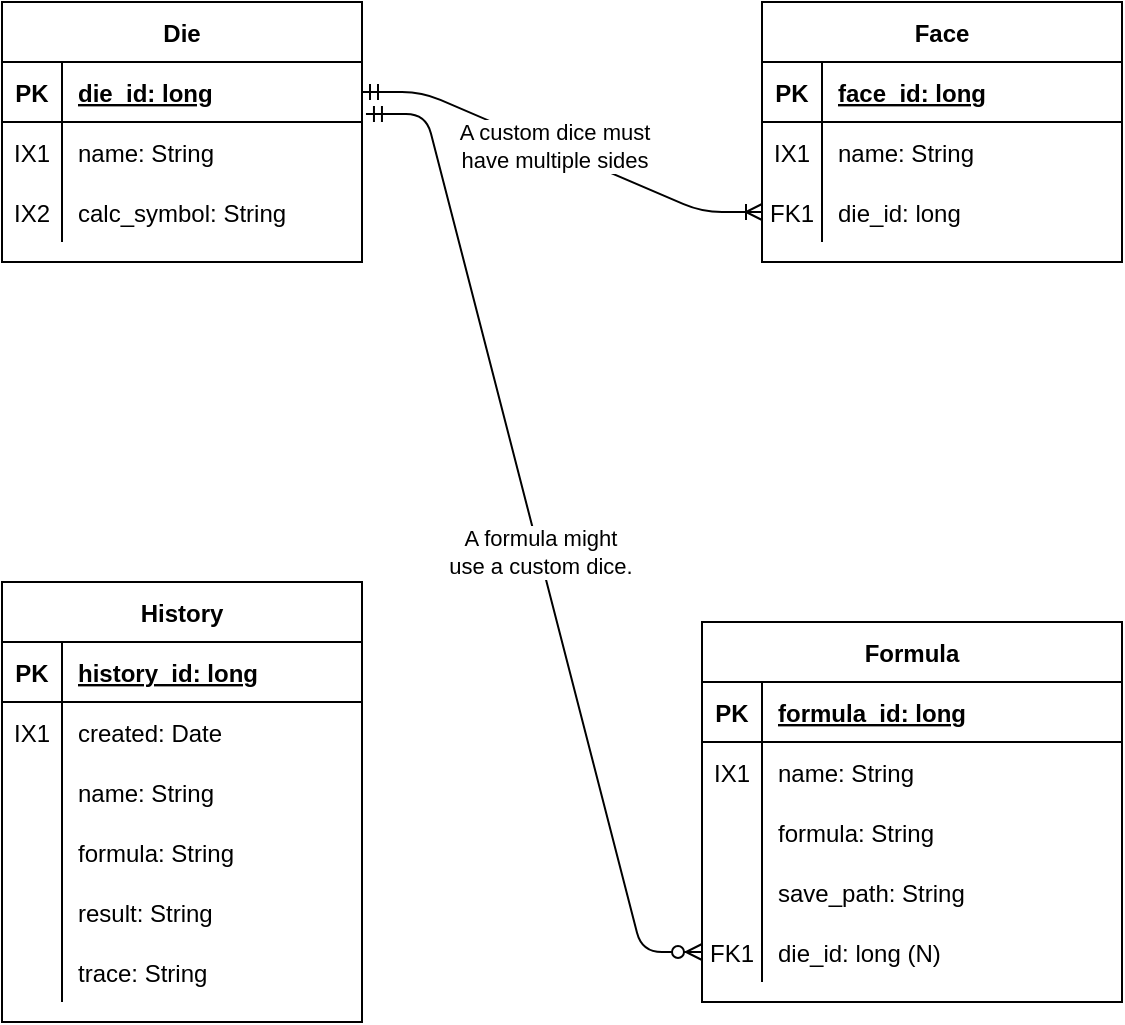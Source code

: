 <mxfile version="14.5.8" type="device"><diagram id="hOvx34boDyEWQslxXcCn" name="Page-1"><mxGraphModel dx="1422" dy="831" grid="1" gridSize="10" guides="1" tooltips="1" connect="1" arrows="1" fold="1" page="1" pageScale="1" pageWidth="850" pageHeight="1100" math="0" shadow="0"><root><mxCell id="0"/><mxCell id="1" parent="0"/><mxCell id="4vjJWoPoaFubTc5RvEZs-1" value="Die" style="shape=table;startSize=30;container=1;collapsible=1;childLayout=tableLayout;fixedRows=1;rowLines=0;fontStyle=1;align=center;resizeLast=1;" parent="1" vertex="1"><mxGeometry x="160" y="90" width="180" height="130" as="geometry"/></mxCell><mxCell id="4vjJWoPoaFubTc5RvEZs-2" value="" style="shape=partialRectangle;collapsible=0;dropTarget=0;pointerEvents=0;fillColor=none;top=0;left=0;bottom=1;right=0;points=[[0,0.5],[1,0.5]];portConstraint=eastwest;" parent="4vjJWoPoaFubTc5RvEZs-1" vertex="1"><mxGeometry y="30" width="180" height="30" as="geometry"/></mxCell><mxCell id="4vjJWoPoaFubTc5RvEZs-3" value="PK" style="shape=partialRectangle;connectable=0;fillColor=none;top=0;left=0;bottom=0;right=0;fontStyle=1;overflow=hidden;" parent="4vjJWoPoaFubTc5RvEZs-2" vertex="1"><mxGeometry width="30" height="30" as="geometry"/></mxCell><mxCell id="4vjJWoPoaFubTc5RvEZs-4" value="die_id: long" style="shape=partialRectangle;connectable=0;fillColor=none;top=0;left=0;bottom=0;right=0;align=left;spacingLeft=6;fontStyle=5;overflow=hidden;" parent="4vjJWoPoaFubTc5RvEZs-2" vertex="1"><mxGeometry x="30" width="150" height="30" as="geometry"/></mxCell><mxCell id="4vjJWoPoaFubTc5RvEZs-5" value="" style="shape=partialRectangle;collapsible=0;dropTarget=0;pointerEvents=0;fillColor=none;top=0;left=0;bottom=0;right=0;points=[[0,0.5],[1,0.5]];portConstraint=eastwest;" parent="4vjJWoPoaFubTc5RvEZs-1" vertex="1"><mxGeometry y="60" width="180" height="30" as="geometry"/></mxCell><mxCell id="4vjJWoPoaFubTc5RvEZs-6" value="IX1" style="shape=partialRectangle;connectable=0;fillColor=none;top=0;left=0;bottom=0;right=0;editable=1;overflow=hidden;" parent="4vjJWoPoaFubTc5RvEZs-5" vertex="1"><mxGeometry width="30" height="30" as="geometry"/></mxCell><mxCell id="4vjJWoPoaFubTc5RvEZs-7" value="name: String" style="shape=partialRectangle;connectable=0;fillColor=none;top=0;left=0;bottom=0;right=0;align=left;spacingLeft=6;overflow=hidden;" parent="4vjJWoPoaFubTc5RvEZs-5" vertex="1"><mxGeometry x="30" width="150" height="30" as="geometry"/></mxCell><mxCell id="4vjJWoPoaFubTc5RvEZs-8" value="" style="shape=partialRectangle;collapsible=0;dropTarget=0;pointerEvents=0;fillColor=none;top=0;left=0;bottom=0;right=0;points=[[0,0.5],[1,0.5]];portConstraint=eastwest;" parent="4vjJWoPoaFubTc5RvEZs-1" vertex="1"><mxGeometry y="90" width="180" height="30" as="geometry"/></mxCell><mxCell id="4vjJWoPoaFubTc5RvEZs-9" value="IX2" style="shape=partialRectangle;connectable=0;fillColor=none;top=0;left=0;bottom=0;right=0;editable=1;overflow=hidden;" parent="4vjJWoPoaFubTc5RvEZs-8" vertex="1"><mxGeometry width="30" height="30" as="geometry"/></mxCell><mxCell id="4vjJWoPoaFubTc5RvEZs-10" value="calc_symbol: String" style="shape=partialRectangle;connectable=0;fillColor=none;top=0;left=0;bottom=0;right=0;align=left;spacingLeft=6;overflow=hidden;" parent="4vjJWoPoaFubTc5RvEZs-8" vertex="1"><mxGeometry x="30" width="150" height="30" as="geometry"/></mxCell><mxCell id="4vjJWoPoaFubTc5RvEZs-14" value="Formula" style="shape=table;startSize=30;container=1;collapsible=1;childLayout=tableLayout;fixedRows=1;rowLines=0;fontStyle=1;align=center;resizeLast=1;" parent="1" vertex="1"><mxGeometry x="510" y="400" width="210" height="190" as="geometry"/></mxCell><mxCell id="4vjJWoPoaFubTc5RvEZs-15" value="" style="shape=partialRectangle;collapsible=0;dropTarget=0;pointerEvents=0;fillColor=none;top=0;left=0;bottom=1;right=0;points=[[0,0.5],[1,0.5]];portConstraint=eastwest;" parent="4vjJWoPoaFubTc5RvEZs-14" vertex="1"><mxGeometry y="30" width="210" height="30" as="geometry"/></mxCell><mxCell id="4vjJWoPoaFubTc5RvEZs-16" value="PK" style="shape=partialRectangle;connectable=0;fillColor=none;top=0;left=0;bottom=0;right=0;fontStyle=1;overflow=hidden;" parent="4vjJWoPoaFubTc5RvEZs-15" vertex="1"><mxGeometry width="30" height="30" as="geometry"/></mxCell><mxCell id="4vjJWoPoaFubTc5RvEZs-17" value="formula_id: long" style="shape=partialRectangle;connectable=0;fillColor=none;top=0;left=0;bottom=0;right=0;align=left;spacingLeft=6;fontStyle=5;overflow=hidden;" parent="4vjJWoPoaFubTc5RvEZs-15" vertex="1"><mxGeometry x="30" width="180" height="30" as="geometry"/></mxCell><mxCell id="4vjJWoPoaFubTc5RvEZs-24" value="" style="shape=partialRectangle;collapsible=0;dropTarget=0;pointerEvents=0;fillColor=none;top=0;left=0;bottom=0;right=0;points=[[0,0.5],[1,0.5]];portConstraint=eastwest;" parent="4vjJWoPoaFubTc5RvEZs-14" vertex="1"><mxGeometry y="60" width="210" height="30" as="geometry"/></mxCell><mxCell id="4vjJWoPoaFubTc5RvEZs-25" value="IX1" style="shape=partialRectangle;connectable=0;fillColor=none;top=0;left=0;bottom=0;right=0;editable=1;overflow=hidden;" parent="4vjJWoPoaFubTc5RvEZs-24" vertex="1"><mxGeometry width="30" height="30" as="geometry"/></mxCell><mxCell id="4vjJWoPoaFubTc5RvEZs-26" value="name: String" style="shape=partialRectangle;connectable=0;fillColor=none;top=0;left=0;bottom=0;right=0;align=left;spacingLeft=6;overflow=hidden;" parent="4vjJWoPoaFubTc5RvEZs-24" vertex="1"><mxGeometry x="30" width="180" height="30" as="geometry"/></mxCell><mxCell id="4vjJWoPoaFubTc5RvEZs-57" value="" style="shape=partialRectangle;collapsible=0;dropTarget=0;pointerEvents=0;fillColor=none;top=0;left=0;bottom=0;right=0;points=[[0,0.5],[1,0.5]];portConstraint=eastwest;" parent="4vjJWoPoaFubTc5RvEZs-14" vertex="1"><mxGeometry y="90" width="210" height="30" as="geometry"/></mxCell><mxCell id="4vjJWoPoaFubTc5RvEZs-58" value="" style="shape=partialRectangle;connectable=0;fillColor=none;top=0;left=0;bottom=0;right=0;editable=1;overflow=hidden;" parent="4vjJWoPoaFubTc5RvEZs-57" vertex="1"><mxGeometry width="30" height="30" as="geometry"/></mxCell><mxCell id="4vjJWoPoaFubTc5RvEZs-59" value="formula: String" style="shape=partialRectangle;connectable=0;fillColor=none;top=0;left=0;bottom=0;right=0;align=left;spacingLeft=6;overflow=hidden;" parent="4vjJWoPoaFubTc5RvEZs-57" vertex="1"><mxGeometry x="30" width="180" height="30" as="geometry"/></mxCell><mxCell id="4vjJWoPoaFubTc5RvEZs-21" value="" style="shape=partialRectangle;collapsible=0;dropTarget=0;pointerEvents=0;fillColor=none;top=0;left=0;bottom=0;right=0;points=[[0,0.5],[1,0.5]];portConstraint=eastwest;" parent="4vjJWoPoaFubTc5RvEZs-14" vertex="1"><mxGeometry y="120" width="210" height="30" as="geometry"/></mxCell><mxCell id="4vjJWoPoaFubTc5RvEZs-22" value="" style="shape=partialRectangle;connectable=0;fillColor=none;top=0;left=0;bottom=0;right=0;editable=1;overflow=hidden;" parent="4vjJWoPoaFubTc5RvEZs-21" vertex="1"><mxGeometry width="30" height="30" as="geometry"/></mxCell><mxCell id="4vjJWoPoaFubTc5RvEZs-23" value="save_path: String" style="shape=partialRectangle;connectable=0;fillColor=none;top=0;left=0;bottom=0;right=0;align=left;spacingLeft=6;overflow=hidden;" parent="4vjJWoPoaFubTc5RvEZs-21" vertex="1"><mxGeometry x="30" width="180" height="30" as="geometry"/></mxCell><mxCell id="4vjJWoPoaFubTc5RvEZs-18" value="" style="shape=partialRectangle;collapsible=0;dropTarget=0;pointerEvents=0;fillColor=none;top=0;left=0;bottom=0;right=0;points=[[0,0.5],[1,0.5]];portConstraint=eastwest;" parent="4vjJWoPoaFubTc5RvEZs-14" vertex="1"><mxGeometry y="150" width="210" height="30" as="geometry"/></mxCell><mxCell id="4vjJWoPoaFubTc5RvEZs-19" value="FK1" style="shape=partialRectangle;connectable=0;fillColor=none;top=0;left=0;bottom=0;right=0;editable=1;overflow=hidden;" parent="4vjJWoPoaFubTc5RvEZs-18" vertex="1"><mxGeometry width="30" height="30" as="geometry"/></mxCell><mxCell id="4vjJWoPoaFubTc5RvEZs-20" value="die_id: long (N)" style="shape=partialRectangle;connectable=0;fillColor=none;top=0;left=0;bottom=0;right=0;align=left;spacingLeft=6;overflow=hidden;" parent="4vjJWoPoaFubTc5RvEZs-18" vertex="1"><mxGeometry x="30" width="180" height="30" as="geometry"/></mxCell><mxCell id="4vjJWoPoaFubTc5RvEZs-27" value="Face" style="shape=table;startSize=30;container=1;collapsible=1;childLayout=tableLayout;fixedRows=1;rowLines=0;fontStyle=1;align=center;resizeLast=1;" parent="1" vertex="1"><mxGeometry x="540" y="90" width="180" height="130" as="geometry"/></mxCell><mxCell id="4vjJWoPoaFubTc5RvEZs-28" value="" style="shape=partialRectangle;collapsible=0;dropTarget=0;pointerEvents=0;fillColor=none;top=0;left=0;bottom=1;right=0;points=[[0,0.5],[1,0.5]];portConstraint=eastwest;" parent="4vjJWoPoaFubTc5RvEZs-27" vertex="1"><mxGeometry y="30" width="180" height="30" as="geometry"/></mxCell><mxCell id="4vjJWoPoaFubTc5RvEZs-29" value="PK" style="shape=partialRectangle;connectable=0;fillColor=none;top=0;left=0;bottom=0;right=0;fontStyle=1;overflow=hidden;" parent="4vjJWoPoaFubTc5RvEZs-28" vertex="1"><mxGeometry width="30" height="30" as="geometry"/></mxCell><mxCell id="4vjJWoPoaFubTc5RvEZs-30" value="face_id: long" style="shape=partialRectangle;connectable=0;fillColor=none;top=0;left=0;bottom=0;right=0;align=left;spacingLeft=6;fontStyle=5;overflow=hidden;" parent="4vjJWoPoaFubTc5RvEZs-28" vertex="1"><mxGeometry x="30" width="150" height="30" as="geometry"/></mxCell><mxCell id="4vjJWoPoaFubTc5RvEZs-34" value="" style="shape=partialRectangle;collapsible=0;dropTarget=0;pointerEvents=0;fillColor=none;top=0;left=0;bottom=0;right=0;points=[[0,0.5],[1,0.5]];portConstraint=eastwest;" parent="4vjJWoPoaFubTc5RvEZs-27" vertex="1"><mxGeometry y="60" width="180" height="30" as="geometry"/></mxCell><mxCell id="4vjJWoPoaFubTc5RvEZs-35" value="IX1" style="shape=partialRectangle;connectable=0;fillColor=none;top=0;left=0;bottom=0;right=0;editable=1;overflow=hidden;" parent="4vjJWoPoaFubTc5RvEZs-34" vertex="1"><mxGeometry width="30" height="30" as="geometry"/></mxCell><mxCell id="4vjJWoPoaFubTc5RvEZs-36" value="name: String" style="shape=partialRectangle;connectable=0;fillColor=none;top=0;left=0;bottom=0;right=0;align=left;spacingLeft=6;overflow=hidden;" parent="4vjJWoPoaFubTc5RvEZs-34" vertex="1"><mxGeometry x="30" width="150" height="30" as="geometry"/></mxCell><mxCell id="4vjJWoPoaFubTc5RvEZs-31" value="" style="shape=partialRectangle;collapsible=0;dropTarget=0;pointerEvents=0;fillColor=none;top=0;left=0;bottom=0;right=0;points=[[0,0.5],[1,0.5]];portConstraint=eastwest;" parent="4vjJWoPoaFubTc5RvEZs-27" vertex="1"><mxGeometry y="90" width="180" height="30" as="geometry"/></mxCell><mxCell id="4vjJWoPoaFubTc5RvEZs-32" value="FK1" style="shape=partialRectangle;connectable=0;fillColor=none;top=0;left=0;bottom=0;right=0;editable=1;overflow=hidden;" parent="4vjJWoPoaFubTc5RvEZs-31" vertex="1"><mxGeometry width="30" height="30" as="geometry"/></mxCell><mxCell id="4vjJWoPoaFubTc5RvEZs-33" value="die_id: long" style="shape=partialRectangle;connectable=0;fillColor=none;top=0;left=0;bottom=0;right=0;align=left;spacingLeft=6;overflow=hidden;" parent="4vjJWoPoaFubTc5RvEZs-31" vertex="1"><mxGeometry x="30" width="150" height="30" as="geometry"/></mxCell><mxCell id="4vjJWoPoaFubTc5RvEZs-40" value="" style="edgeStyle=entityRelationEdgeStyle;fontSize=12;html=1;endArrow=ERoneToMany;startArrow=ERmandOne;exitX=1;exitY=0.5;exitDx=0;exitDy=0;entryX=0;entryY=0.5;entryDx=0;entryDy=0;" parent="1" source="4vjJWoPoaFubTc5RvEZs-2" target="4vjJWoPoaFubTc5RvEZs-31" edge="1"><mxGeometry width="100" height="100" relative="1" as="geometry"><mxPoint x="360" y="410" as="sourcePoint"/><mxPoint x="460" y="310" as="targetPoint"/></mxGeometry></mxCell><mxCell id="4vjJWoPoaFubTc5RvEZs-41" value="&lt;div&gt;A custom dice must&lt;/div&gt;&lt;div&gt;have multiple sides&lt;br&gt;&lt;/div&gt;" style="edgeLabel;html=1;align=center;verticalAlign=middle;resizable=0;points=[];" parent="4vjJWoPoaFubTc5RvEZs-40" vertex="1" connectable="0"><mxGeometry x="-0.05" y="1" relative="1" as="geometry"><mxPoint as="offset"/></mxGeometry></mxCell><mxCell id="4vjJWoPoaFubTc5RvEZs-60" value="History" style="shape=table;startSize=30;container=1;collapsible=1;childLayout=tableLayout;fixedRows=1;rowLines=0;fontStyle=1;align=center;resizeLast=1;" parent="1" vertex="1"><mxGeometry x="160" y="380" width="180" height="220" as="geometry"/></mxCell><mxCell id="4vjJWoPoaFubTc5RvEZs-61" value="" style="shape=partialRectangle;collapsible=0;dropTarget=0;pointerEvents=0;fillColor=none;top=0;left=0;bottom=1;right=0;points=[[0,0.5],[1,0.5]];portConstraint=eastwest;" parent="4vjJWoPoaFubTc5RvEZs-60" vertex="1"><mxGeometry y="30" width="180" height="30" as="geometry"/></mxCell><mxCell id="4vjJWoPoaFubTc5RvEZs-62" value="PK" style="shape=partialRectangle;connectable=0;fillColor=none;top=0;left=0;bottom=0;right=0;fontStyle=1;overflow=hidden;" parent="4vjJWoPoaFubTc5RvEZs-61" vertex="1"><mxGeometry width="30" height="30" as="geometry"/></mxCell><mxCell id="4vjJWoPoaFubTc5RvEZs-63" value="history_id: long" style="shape=partialRectangle;connectable=0;fillColor=none;top=0;left=0;bottom=0;right=0;align=left;spacingLeft=6;fontStyle=5;overflow=hidden;" parent="4vjJWoPoaFubTc5RvEZs-61" vertex="1"><mxGeometry x="30" width="150" height="30" as="geometry"/></mxCell><mxCell id="4vjJWoPoaFubTc5RvEZs-64" value="" style="shape=partialRectangle;collapsible=0;dropTarget=0;pointerEvents=0;fillColor=none;top=0;left=0;bottom=0;right=0;points=[[0,0.5],[1,0.5]];portConstraint=eastwest;" parent="4vjJWoPoaFubTc5RvEZs-60" vertex="1"><mxGeometry y="60" width="180" height="30" as="geometry"/></mxCell><mxCell id="4vjJWoPoaFubTc5RvEZs-65" value="IX1" style="shape=partialRectangle;connectable=0;fillColor=none;top=0;left=0;bottom=0;right=0;editable=1;overflow=hidden;" parent="4vjJWoPoaFubTc5RvEZs-64" vertex="1"><mxGeometry width="30" height="30" as="geometry"/></mxCell><mxCell id="4vjJWoPoaFubTc5RvEZs-66" value="created: Date" style="shape=partialRectangle;connectable=0;fillColor=none;top=0;left=0;bottom=0;right=0;align=left;spacingLeft=6;overflow=hidden;" parent="4vjJWoPoaFubTc5RvEZs-64" vertex="1"><mxGeometry x="30" width="150" height="30" as="geometry"/></mxCell><mxCell id="4vjJWoPoaFubTc5RvEZs-67" value="" style="shape=partialRectangle;collapsible=0;dropTarget=0;pointerEvents=0;fillColor=none;top=0;left=0;bottom=0;right=0;points=[[0,0.5],[1,0.5]];portConstraint=eastwest;" parent="4vjJWoPoaFubTc5RvEZs-60" vertex="1"><mxGeometry y="90" width="180" height="30" as="geometry"/></mxCell><mxCell id="4vjJWoPoaFubTc5RvEZs-68" value="" style="shape=partialRectangle;connectable=0;fillColor=none;top=0;left=0;bottom=0;right=0;editable=1;overflow=hidden;" parent="4vjJWoPoaFubTc5RvEZs-67" vertex="1"><mxGeometry width="30" height="30" as="geometry"/></mxCell><mxCell id="4vjJWoPoaFubTc5RvEZs-69" value="name: String" style="shape=partialRectangle;connectable=0;fillColor=none;top=0;left=0;bottom=0;right=0;align=left;spacingLeft=6;overflow=hidden;" parent="4vjJWoPoaFubTc5RvEZs-67" vertex="1"><mxGeometry x="30" width="150" height="30" as="geometry"/></mxCell><mxCell id="4vjJWoPoaFubTc5RvEZs-70" value="" style="shape=partialRectangle;collapsible=0;dropTarget=0;pointerEvents=0;fillColor=none;top=0;left=0;bottom=0;right=0;points=[[0,0.5],[1,0.5]];portConstraint=eastwest;" parent="4vjJWoPoaFubTc5RvEZs-60" vertex="1"><mxGeometry y="120" width="180" height="30" as="geometry"/></mxCell><mxCell id="4vjJWoPoaFubTc5RvEZs-71" value="" style="shape=partialRectangle;connectable=0;fillColor=none;top=0;left=0;bottom=0;right=0;editable=1;overflow=hidden;" parent="4vjJWoPoaFubTc5RvEZs-70" vertex="1"><mxGeometry width="30" height="30" as="geometry"/></mxCell><mxCell id="4vjJWoPoaFubTc5RvEZs-72" value="formula: String" style="shape=partialRectangle;connectable=0;fillColor=none;top=0;left=0;bottom=0;right=0;align=left;spacingLeft=6;overflow=hidden;" parent="4vjJWoPoaFubTc5RvEZs-70" vertex="1"><mxGeometry x="30" width="150" height="30" as="geometry"/></mxCell><mxCell id="4vjJWoPoaFubTc5RvEZs-73" value="" style="shape=partialRectangle;collapsible=0;dropTarget=0;pointerEvents=0;fillColor=none;top=0;left=0;bottom=0;right=0;points=[[0,0.5],[1,0.5]];portConstraint=eastwest;" parent="4vjJWoPoaFubTc5RvEZs-60" vertex="1"><mxGeometry y="150" width="180" height="30" as="geometry"/></mxCell><mxCell id="4vjJWoPoaFubTc5RvEZs-74" value="" style="shape=partialRectangle;connectable=0;fillColor=none;top=0;left=0;bottom=0;right=0;editable=1;overflow=hidden;" parent="4vjJWoPoaFubTc5RvEZs-73" vertex="1"><mxGeometry width="30" height="30" as="geometry"/></mxCell><mxCell id="4vjJWoPoaFubTc5RvEZs-75" value="result: String" style="shape=partialRectangle;connectable=0;fillColor=none;top=0;left=0;bottom=0;right=0;align=left;spacingLeft=6;overflow=hidden;" parent="4vjJWoPoaFubTc5RvEZs-73" vertex="1"><mxGeometry x="30" width="150" height="30" as="geometry"/></mxCell><mxCell id="UKbeODLwjbarY7NFdiHQ-1" value="" style="shape=partialRectangle;collapsible=0;dropTarget=0;pointerEvents=0;fillColor=none;top=0;left=0;bottom=0;right=0;points=[[0,0.5],[1,0.5]];portConstraint=eastwest;" vertex="1" parent="4vjJWoPoaFubTc5RvEZs-60"><mxGeometry y="180" width="180" height="30" as="geometry"/></mxCell><mxCell id="UKbeODLwjbarY7NFdiHQ-2" value="" style="shape=partialRectangle;connectable=0;fillColor=none;top=0;left=0;bottom=0;right=0;editable=1;overflow=hidden;" vertex="1" parent="UKbeODLwjbarY7NFdiHQ-1"><mxGeometry width="30" height="30" as="geometry"/></mxCell><mxCell id="UKbeODLwjbarY7NFdiHQ-3" value="trace: String" style="shape=partialRectangle;connectable=0;fillColor=none;top=0;left=0;bottom=0;right=0;align=left;spacingLeft=6;overflow=hidden;" vertex="1" parent="UKbeODLwjbarY7NFdiHQ-1"><mxGeometry x="30" width="150" height="30" as="geometry"/></mxCell><mxCell id="CGnNNWo7-rkuo1soT34R-1" value="" style="edgeStyle=entityRelationEdgeStyle;fontSize=12;html=1;endArrow=ERzeroToMany;startArrow=ERmandOne;entryX=0;entryY=0.5;entryDx=0;entryDy=0;exitX=1.011;exitY=-0.133;exitDx=0;exitDy=0;exitPerimeter=0;" parent="1" source="4vjJWoPoaFubTc5RvEZs-5" target="4vjJWoPoaFubTc5RvEZs-18" edge="1"><mxGeometry width="100" height="100" relative="1" as="geometry"><mxPoint x="350" y="750" as="sourcePoint"/><mxPoint x="450" y="650" as="targetPoint"/></mxGeometry></mxCell><mxCell id="CGnNNWo7-rkuo1soT34R-3" value="&lt;div&gt;A formula might&lt;/div&gt;&lt;div&gt;use a custom dice.&lt;/div&gt;" style="edgeLabel;html=1;align=center;verticalAlign=middle;resizable=0;points=[];" parent="CGnNNWo7-rkuo1soT34R-1" vertex="1" connectable="0"><mxGeometry x="0.038" relative="1" as="geometry"><mxPoint as="offset"/></mxGeometry></mxCell></root></mxGraphModel></diagram></mxfile>